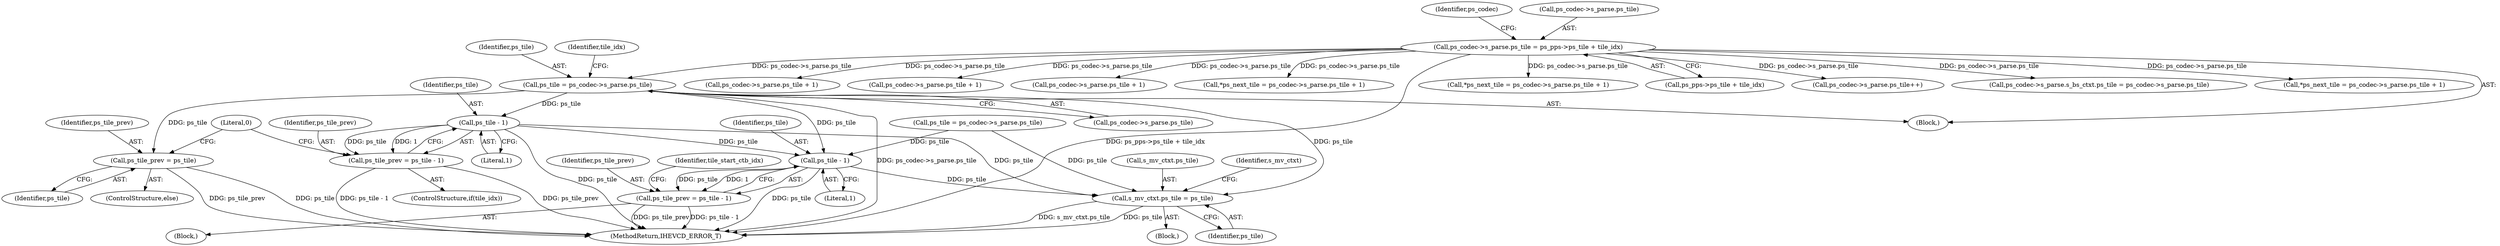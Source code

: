 digraph "0_Android_bcfc7124f6ef9f1ec128fb2e90de774a5b33d199_0@pointer" {
"1000399" [label="(Call,ps_tile = ps_codec->s_parse.ps_tile)"];
"1000381" [label="(Call,ps_codec->s_parse.ps_tile = ps_pps->ps_tile + tile_idx)"];
"1000410" [label="(Call,ps_tile - 1)"];
"1000408" [label="(Call,ps_tile_prev = ps_tile - 1)"];
"1001200" [label="(Call,ps_tile - 1)"];
"1001198" [label="(Call,ps_tile_prev = ps_tile - 1)"];
"1003351" [label="(Call,s_mv_ctxt.ps_tile = ps_tile)"];
"1000414" [label="(Call,ps_tile_prev = ps_tile)"];
"1001130" [label="(Block,)"];
"1000400" [label="(Identifier,ps_tile)"];
"1004581" [label="(Call,ps_tile = ps_codec->s_parse.ps_tile)"];
"1002586" [label="(Call,ps_codec->s_parse.ps_tile + 1)"];
"1003351" [label="(Call,s_mv_ctxt.ps_tile = ps_tile)"];
"1000409" [label="(Identifier,ps_tile_prev)"];
"1002290" [label="(Call,ps_codec->s_parse.ps_tile + 1)"];
"1003355" [label="(Identifier,ps_tile)"];
"1002453" [label="(Call,ps_codec->s_parse.ps_tile + 1)"];
"1003352" [label="(Call,s_mv_ctxt.ps_tile)"];
"1000411" [label="(Identifier,ps_tile)"];
"1001201" [label="(Identifier,ps_tile)"];
"1001202" [label="(Literal,1)"];
"1000416" [label="(Identifier,ps_tile)"];
"1000406" [label="(ControlStructure,if(tile_idx))"];
"1000399" [label="(Call,ps_tile = ps_codec->s_parse.ps_tile)"];
"1002584" [label="(Call,*ps_next_tile = ps_codec->s_parse.ps_tile + 1)"];
"1000381" [label="(Call,ps_codec->s_parse.ps_tile = ps_pps->ps_tile + tile_idx)"];
"1003358" [label="(Identifier,s_mv_ctxt)"];
"1000191" [label="(Block,)"];
"1001199" [label="(Identifier,ps_tile_prev)"];
"1003296" [label="(Block,)"];
"1000408" [label="(Call,ps_tile_prev = ps_tile - 1)"];
"1000395" [label="(Identifier,ps_codec)"];
"1000415" [label="(Identifier,ps_tile_prev)"];
"1000419" [label="(Literal,0)"];
"1001198" [label="(Call,ps_tile_prev = ps_tile - 1)"];
"1000410" [label="(Call,ps_tile - 1)"];
"1001204" [label="(Identifier,tile_start_ctb_idx)"];
"1005173" [label="(MethodReturn,IHEVCD_ERROR_T)"];
"1000407" [label="(Identifier,tile_idx)"];
"1000382" [label="(Call,ps_codec->s_parse.ps_tile)"];
"1000413" [label="(ControlStructure,else)"];
"1002451" [label="(Call,*ps_next_tile = ps_codec->s_parse.ps_tile + 1)"];
"1001200" [label="(Call,ps_tile - 1)"];
"1000387" [label="(Call,ps_pps->ps_tile + tile_idx)"];
"1004529" [label="(Call,ps_codec->s_parse.ps_tile++)"];
"1004130" [label="(Call,ps_codec->s_parse.s_bs_ctxt.ps_tile = ps_codec->s_parse.ps_tile)"];
"1000412" [label="(Literal,1)"];
"1000401" [label="(Call,ps_codec->s_parse.ps_tile)"];
"1002288" [label="(Call,*ps_next_tile = ps_codec->s_parse.ps_tile + 1)"];
"1000414" [label="(Call,ps_tile_prev = ps_tile)"];
"1000399" -> "1000191"  [label="AST: "];
"1000399" -> "1000401"  [label="CFG: "];
"1000400" -> "1000399"  [label="AST: "];
"1000401" -> "1000399"  [label="AST: "];
"1000407" -> "1000399"  [label="CFG: "];
"1000399" -> "1005173"  [label="DDG: ps_codec->s_parse.ps_tile"];
"1000381" -> "1000399"  [label="DDG: ps_codec->s_parse.ps_tile"];
"1000399" -> "1000410"  [label="DDG: ps_tile"];
"1000399" -> "1000414"  [label="DDG: ps_tile"];
"1000399" -> "1001200"  [label="DDG: ps_tile"];
"1000399" -> "1003351"  [label="DDG: ps_tile"];
"1000381" -> "1000191"  [label="AST: "];
"1000381" -> "1000387"  [label="CFG: "];
"1000382" -> "1000381"  [label="AST: "];
"1000387" -> "1000381"  [label="AST: "];
"1000395" -> "1000381"  [label="CFG: "];
"1000381" -> "1005173"  [label="DDG: ps_pps->ps_tile + tile_idx"];
"1000381" -> "1002288"  [label="DDG: ps_codec->s_parse.ps_tile"];
"1000381" -> "1002290"  [label="DDG: ps_codec->s_parse.ps_tile"];
"1000381" -> "1002451"  [label="DDG: ps_codec->s_parse.ps_tile"];
"1000381" -> "1002453"  [label="DDG: ps_codec->s_parse.ps_tile"];
"1000381" -> "1002584"  [label="DDG: ps_codec->s_parse.ps_tile"];
"1000381" -> "1002586"  [label="DDG: ps_codec->s_parse.ps_tile"];
"1000381" -> "1004130"  [label="DDG: ps_codec->s_parse.ps_tile"];
"1000381" -> "1004529"  [label="DDG: ps_codec->s_parse.ps_tile"];
"1000410" -> "1000408"  [label="AST: "];
"1000410" -> "1000412"  [label="CFG: "];
"1000411" -> "1000410"  [label="AST: "];
"1000412" -> "1000410"  [label="AST: "];
"1000408" -> "1000410"  [label="CFG: "];
"1000410" -> "1005173"  [label="DDG: ps_tile"];
"1000410" -> "1000408"  [label="DDG: ps_tile"];
"1000410" -> "1000408"  [label="DDG: 1"];
"1000410" -> "1001200"  [label="DDG: ps_tile"];
"1000410" -> "1003351"  [label="DDG: ps_tile"];
"1000408" -> "1000406"  [label="AST: "];
"1000409" -> "1000408"  [label="AST: "];
"1000419" -> "1000408"  [label="CFG: "];
"1000408" -> "1005173"  [label="DDG: ps_tile_prev"];
"1000408" -> "1005173"  [label="DDG: ps_tile - 1"];
"1001200" -> "1001198"  [label="AST: "];
"1001200" -> "1001202"  [label="CFG: "];
"1001201" -> "1001200"  [label="AST: "];
"1001202" -> "1001200"  [label="AST: "];
"1001198" -> "1001200"  [label="CFG: "];
"1001200" -> "1005173"  [label="DDG: ps_tile"];
"1001200" -> "1001198"  [label="DDG: ps_tile"];
"1001200" -> "1001198"  [label="DDG: 1"];
"1004581" -> "1001200"  [label="DDG: ps_tile"];
"1001200" -> "1003351"  [label="DDG: ps_tile"];
"1001198" -> "1001130"  [label="AST: "];
"1001199" -> "1001198"  [label="AST: "];
"1001204" -> "1001198"  [label="CFG: "];
"1001198" -> "1005173"  [label="DDG: ps_tile_prev"];
"1001198" -> "1005173"  [label="DDG: ps_tile - 1"];
"1003351" -> "1003296"  [label="AST: "];
"1003351" -> "1003355"  [label="CFG: "];
"1003352" -> "1003351"  [label="AST: "];
"1003355" -> "1003351"  [label="AST: "];
"1003358" -> "1003351"  [label="CFG: "];
"1003351" -> "1005173"  [label="DDG: s_mv_ctxt.ps_tile"];
"1003351" -> "1005173"  [label="DDG: ps_tile"];
"1004581" -> "1003351"  [label="DDG: ps_tile"];
"1000414" -> "1000413"  [label="AST: "];
"1000414" -> "1000416"  [label="CFG: "];
"1000415" -> "1000414"  [label="AST: "];
"1000416" -> "1000414"  [label="AST: "];
"1000419" -> "1000414"  [label="CFG: "];
"1000414" -> "1005173"  [label="DDG: ps_tile"];
"1000414" -> "1005173"  [label="DDG: ps_tile_prev"];
}
